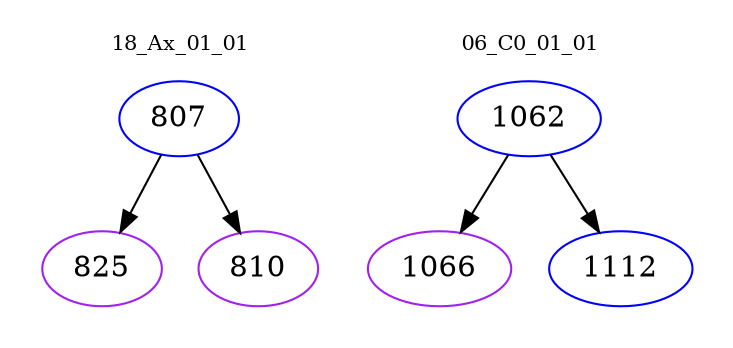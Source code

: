 digraph{
subgraph cluster_0 {
color = white
label = "18_Ax_01_01";
fontsize=10;
T0_807 [label="807", color="blue"]
T0_807 -> T0_825 [color="black"]
T0_825 [label="825", color="purple"]
T0_807 -> T0_810 [color="black"]
T0_810 [label="810", color="purple"]
}
subgraph cluster_1 {
color = white
label = "06_C0_01_01";
fontsize=10;
T1_1062 [label="1062", color="blue"]
T1_1062 -> T1_1066 [color="black"]
T1_1066 [label="1066", color="purple"]
T1_1062 -> T1_1112 [color="black"]
T1_1112 [label="1112", color="blue"]
}
}
